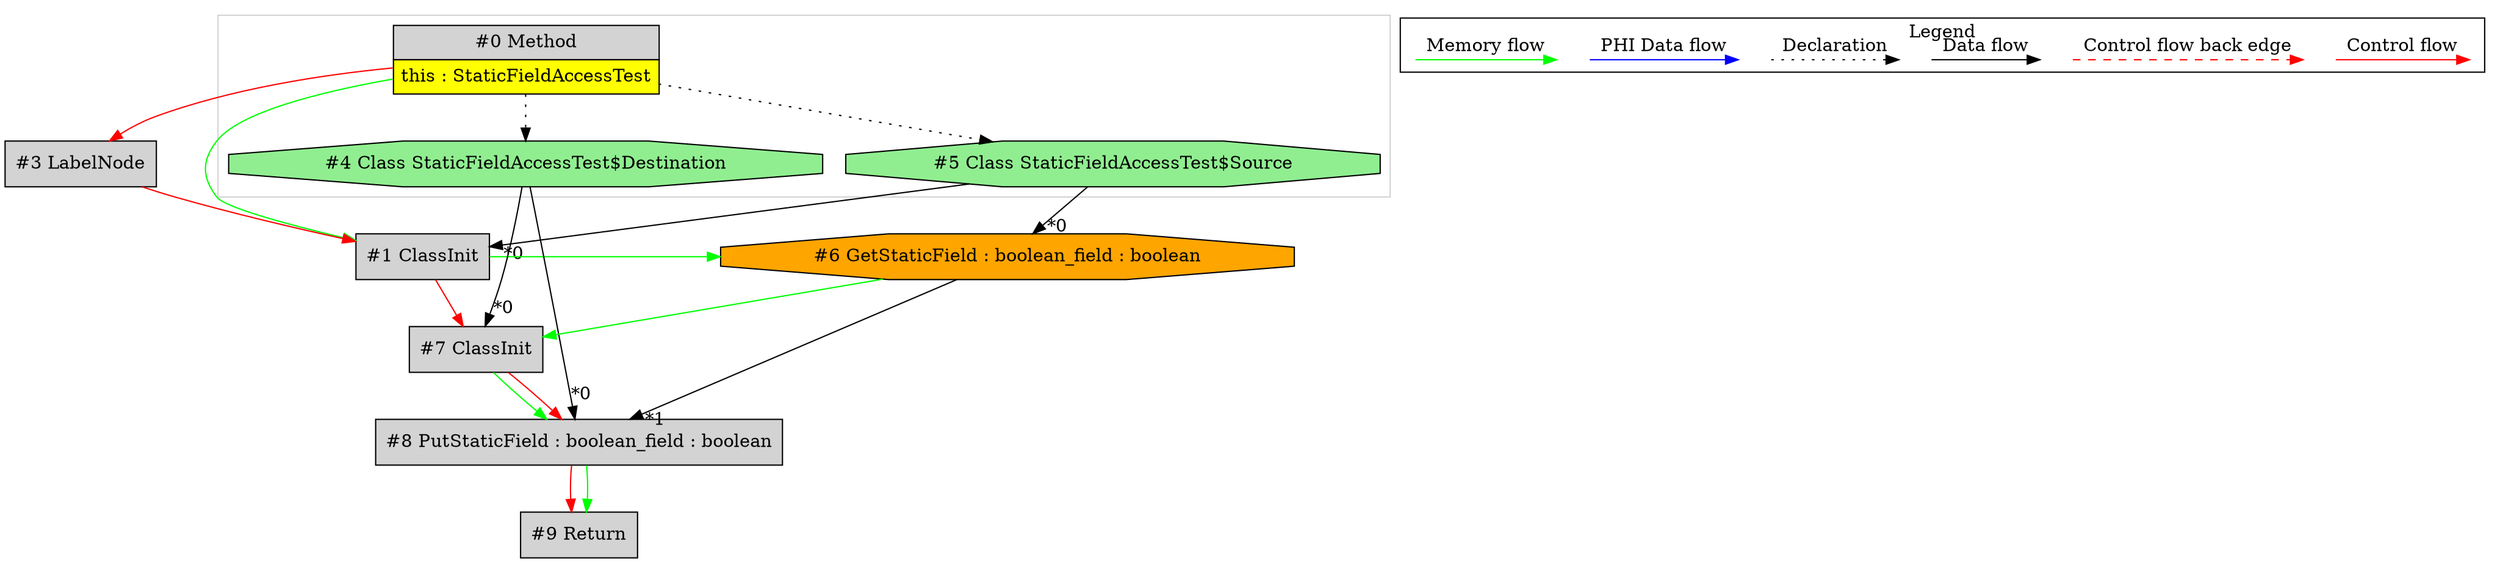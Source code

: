 digraph {
 node0[margin="0", label=<<table border="0" cellborder="1" cellspacing="0" cellpadding="5"><tr><td colspan="1">#0 Method</td></tr><tr><td port="prj2" bgcolor="yellow">this : StaticFieldAccessTest</td></tr></table>>,shape=none, fillcolor=lightgrey, style=filled];
 node5[label="#5 Class StaticFieldAccessTest$Source",shape=octagon, fillcolor=lightgreen, style=filled];
 node0 -> node5[style=dotted];
 node1[label="#1 ClassInit",shape=box, fillcolor=lightgrey, style=filled];
 node5 -> node1[headlabel="*0", labeldistance=2];
 node0 -> node1[labeldistance=2, color=green, constraint=false];
 node3 -> node1[labeldistance=2, color=red, fontcolor=red];
 node3[label="#3 LabelNode",shape=box, fillcolor=lightgrey, style=filled];
 node0 -> node3[labeldistance=2, color=red, fontcolor=red];
 node7[label="#7 ClassInit",shape=box, fillcolor=lightgrey, style=filled];
 node4 -> node7[headlabel="*0", labeldistance=2];
 node6 -> node7[labeldistance=2, color=green, constraint=false];
 node1 -> node7[labeldistance=2, color=red, fontcolor=red];
 node6[label="#6 GetStaticField : boolean_field : boolean",shape=octagon, fillcolor=orange, style=filled];
 node5 -> node6[headlabel="*0", labeldistance=2];
 node1 -> node6[labeldistance=2, color=green, constraint=false];
 node8[label="#8 PutStaticField : boolean_field : boolean",shape=box, fillcolor=lightgrey, style=filled];
 node4 -> node8[headlabel="*0", labeldistance=2];
 node6 -> node8[headlabel="*1", labeldistance=2];
 node7 -> node8[labeldistance=2, color=green, constraint=false];
 node7 -> node8[labeldistance=2, color=red, fontcolor=red];
 node4[label="#4 Class StaticFieldAccessTest$Destination",shape=octagon, fillcolor=lightgreen, style=filled];
 node0 -> node4[style=dotted];
 node9[label="#9 Return",shape=box, fillcolor=lightgrey, style=filled];
 node8 -> node9[labeldistance=2, color=red, fontcolor=red];
 node8 -> node9[labeldistance=2, color=green, constraint=false];
 subgraph cluster_0 {
  color=lightgray;
  node0;
  node4;
  node5;
 }
 subgraph cluster_000 {
  label = "Legend";
  node [shape=point]
  {
   rank=same;
   c0 [style = invis];
   c1 [style = invis];
   c2 [style = invis];
   c3 [style = invis];
   d0 [style = invis];
   d1 [style = invis];
   d2 [style = invis];
   d3 [style = invis];
   d4 [style = invis];
   d5 [style = invis];
   d6 [style = invis];
   d7 [style = invis];
  }
  c0 -> c1 [label="Control flow", style=solid, color=red]
  c2 -> c3 [label="Control flow back edge", style=dashed, color=red]
  d0 -> d1 [label="Data flow"]
  d2 -> d3 [label="Declaration", style=dotted]
  d4 -> d5 [label="PHI Data flow", color=blue]
  d6 -> d7 [label="Memory flow", color=green]
 }

}

